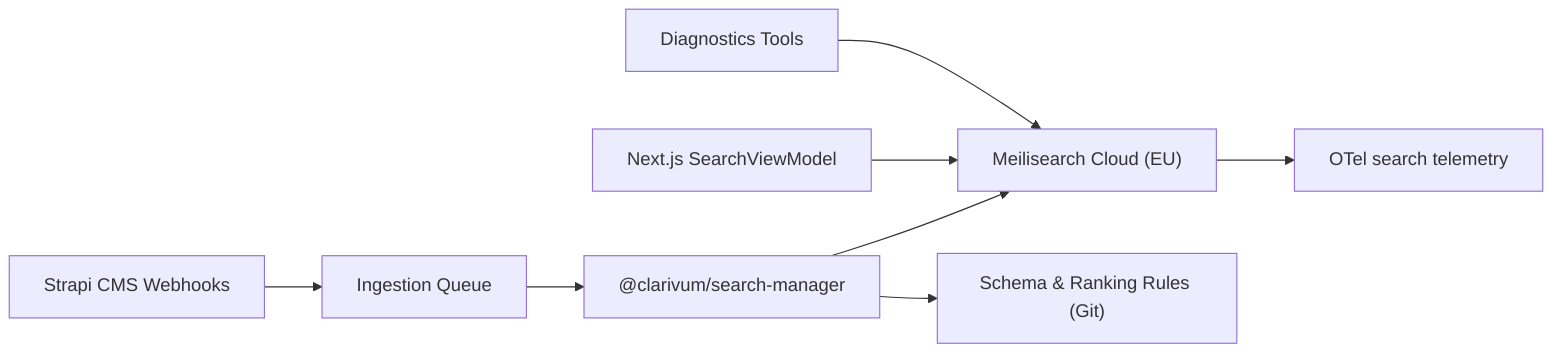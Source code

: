 flowchart LR
    Strapi["Strapi CMS Webhooks"] --> Queue["Ingestion Queue"]
    Queue --> Transformer["@clarivum/search-manager"]
    Transformer --> Meilisearch["Meilisearch Cloud (EU)"]
    Transformer --> SchemaRepo["Schema & Ranking Rules (Git)"]
    NextApp["Next.js SearchViewModel"] --> Meilisearch
    Diagnostics["Diagnostics Tools"] --> Meilisearch
    Meilisearch --> Observability["OTel search telemetry"]